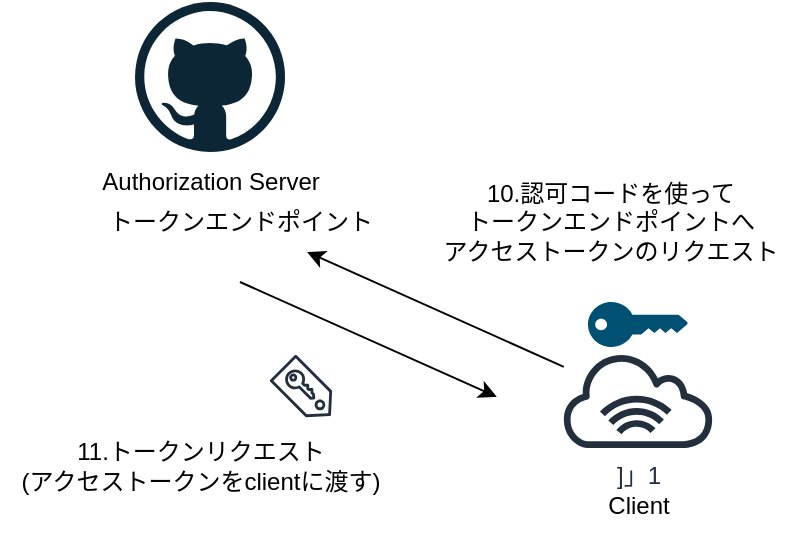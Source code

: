 <mxfile>
    <diagram id="x1BwCqTGWhlA2MlSgftY" name="Page-1">
        <mxGraphModel dx="697" dy="643" grid="1" gridSize="10" guides="1" tooltips="1" connect="1" arrows="1" fold="1" page="1" pageScale="1" pageWidth="827" pageHeight="1169" math="0" shadow="0">
            <root>
                <mxCell id="0"/>
                <mxCell id="1" parent="0"/>
                <mxCell id="5" value="" style="dashed=0;outlineConnect=0;html=1;align=center;labelPosition=center;verticalLabelPosition=bottom;verticalAlign=top;shape=mxgraph.weblogos.github" parent="1" vertex="1">
                    <mxGeometry x="427.5" y="80" width="75" height="75" as="geometry"/>
                </mxCell>
                <mxCell id="7" value="Authorization Server" style="text;html=1;align=center;verticalAlign=middle;resizable=0;points=[];autosize=1;strokeColor=none;fillColor=none;" parent="1" vertex="1">
                    <mxGeometry x="400" y="155" width="130" height="30" as="geometry"/>
                </mxCell>
                <mxCell id="46" style="edgeStyle=none;html=1;" edge="1" parent="1" source="34" target="48">
                    <mxGeometry relative="1" as="geometry"/>
                </mxCell>
                <mxCell id="34" value="]」1" style="sketch=0;outlineConnect=0;fontColor=#232F3E;gradientColor=none;fillColor=#232F3D;strokeColor=none;dashed=0;verticalLabelPosition=bottom;verticalAlign=top;align=center;html=1;fontSize=12;fontStyle=0;aspect=fixed;pointerEvents=1;shape=mxgraph.aws4.internet_alt1;" parent="1" vertex="1">
                    <mxGeometry x="640" y="255" width="78" height="48" as="geometry"/>
                </mxCell>
                <mxCell id="35" value="Client" style="text;html=1;align=center;verticalAlign=middle;resizable=0;points=[];autosize=1;strokeColor=none;fillColor=none;" parent="1" vertex="1">
                    <mxGeometry x="654" y="316.5" width="50" height="30" as="geometry"/>
                </mxCell>
                <mxCell id="44" value="" style="points=[[0,0.5,0],[0.24,0,0],[0.5,0.28,0],[0.995,0.475,0],[0.5,0.72,0],[0.24,1,0]];verticalLabelPosition=bottom;sketch=0;html=1;verticalAlign=top;aspect=fixed;align=center;pointerEvents=1;shape=mxgraph.cisco19.key;fillColor=#005073;strokeColor=none;" parent="1" vertex="1">
                    <mxGeometry x="654" y="230" width="50" height="22.5" as="geometry"/>
                </mxCell>
                <mxCell id="47" value="10.認可コードを使って&lt;br&gt;トークンエンドポイントへ&lt;br&gt;アクセストークンのリクエスト" style="text;html=1;align=center;verticalAlign=middle;resizable=0;points=[];autosize=1;strokeColor=none;fillColor=none;" vertex="1" parent="1">
                    <mxGeometry x="570" y="160" width="190" height="60" as="geometry"/>
                </mxCell>
                <mxCell id="48" value="トークンエンドポイント" style="text;html=1;align=center;verticalAlign=middle;resizable=0;points=[];autosize=1;strokeColor=none;fillColor=none;" vertex="1" parent="1">
                    <mxGeometry x="400" y="175" width="160" height="30" as="geometry"/>
                </mxCell>
                <mxCell id="51" style="edgeStyle=none;html=1;startArrow=classic;startFill=1;endArrow=none;endFill=0;" edge="1" parent="1">
                    <mxGeometry relative="1" as="geometry">
                        <mxPoint x="608.379" y="277.416" as="sourcePoint"/>
                        <mxPoint x="479.999" y="220" as="targetPoint"/>
                    </mxGeometry>
                </mxCell>
                <mxCell id="52" value="11.トークンリクエスト&lt;br&gt;(アクセストークンをclientに渡す)" style="text;html=1;align=center;verticalAlign=middle;resizable=0;points=[];autosize=1;strokeColor=none;fillColor=none;" vertex="1" parent="1">
                    <mxGeometry x="360" y="291.5" width="200" height="40" as="geometry"/>
                </mxCell>
                <mxCell id="53" value="" style="sketch=0;outlineConnect=0;fontColor=#232F3E;gradientColor=none;strokeColor=#232F3E;fillColor=#ffffff;dashed=0;verticalLabelPosition=bottom;verticalAlign=top;align=center;html=1;fontSize=12;fontStyle=0;aspect=fixed;shape=mxgraph.aws4.resourceIcon;resIcon=mxgraph.aws4.saml_token;direction=south;" vertex="1" parent="1">
                    <mxGeometry x="491" y="252.5" width="39" height="39" as="geometry"/>
                </mxCell>
            </root>
        </mxGraphModel>
    </diagram>
</mxfile>
